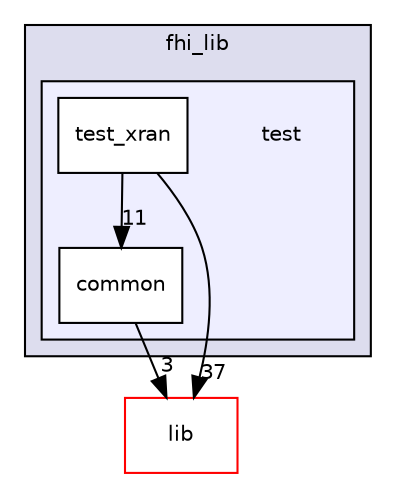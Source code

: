 digraph "test" {
  compound=true
  node [ fontsize="10", fontname="Helvetica"];
  edge [ labelfontsize="10", labelfontname="Helvetica"];
  subgraph clusterdir_a4c74d6baed87eba72f3b201b7b4b8f2 {
    graph [ bgcolor="#ddddee", pencolor="black", label="fhi_lib" fontname="Helvetica", fontsize="10", URL="dir_a4c74d6baed87eba72f3b201b7b4b8f2.html"]
  subgraph clusterdir_babe8eacf738372576863f88f66866a5 {
    graph [ bgcolor="#eeeeff", pencolor="black", label="" URL="dir_babe8eacf738372576863f88f66866a5.html"];
    dir_babe8eacf738372576863f88f66866a5 [shape=plaintext label="test"];
    dir_1bd9561fc3fad99ea06f3a94905f6e7f [shape=box label="common" color="black" fillcolor="white" style="filled" URL="dir_1bd9561fc3fad99ea06f3a94905f6e7f.html"];
    dir_eb25680e5ae075ef825a327f00297047 [shape=box label="test_xran" color="black" fillcolor="white" style="filled" URL="dir_eb25680e5ae075ef825a327f00297047.html"];
  }
  }
  dir_5cc0cc0264b57168b75ca56bde6cc403 [shape=box label="lib" fillcolor="white" style="filled" color="red" URL="dir_5cc0cc0264b57168b75ca56bde6cc403.html"];
  dir_eb25680e5ae075ef825a327f00297047->dir_5cc0cc0264b57168b75ca56bde6cc403 [headlabel="37", labeldistance=1.5 headhref="dir_000002_000006.html"];
  dir_eb25680e5ae075ef825a327f00297047->dir_1bd9561fc3fad99ea06f3a94905f6e7f [headlabel="11", labeldistance=1.5 headhref="dir_000002_000005.html"];
  dir_1bd9561fc3fad99ea06f3a94905f6e7f->dir_5cc0cc0264b57168b75ca56bde6cc403 [headlabel="3", labeldistance=1.5 headhref="dir_000005_000006.html"];
}
